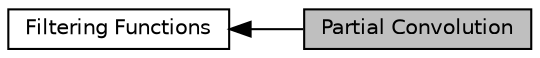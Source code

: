 digraph "Partial Convolution"
{
  edge [fontname="Helvetica",fontsize="10",labelfontname="Helvetica",labelfontsize="10"];
  node [fontname="Helvetica",fontsize="10",shape=record];
  rankdir=LR;
  Node0 [label="Partial Convolution",height=0.2,width=0.4,color="black", fillcolor="grey75", style="filled", fontcolor="black"];
  Node1 [label="Filtering Functions",height=0.2,width=0.4,color="black", fillcolor="white", style="filled",URL="$group__group_filters.html"];
  Node1->Node0 [shape=plaintext, dir="back", style="solid"];
}
